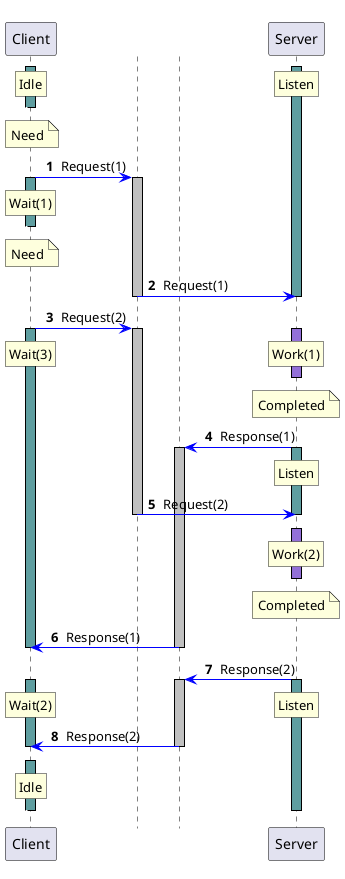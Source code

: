 @startuml
autonumber " <b>#</b> "
skinparam shadowing false
skinparam sequence {
ArrowColor Black
ActorBorderColor Black
LifeLineBorderColor Black
LifeLineBackgroundColor Black
ParticipantBorderColor Black
}
skinparam ControlBorderColor White
skinparam ControlBackgroundColor White
participant "Client" as A0 order 10100
activate A0 #CadetBlue
participant "Server" as A1 order 10200
activate A1 #CadetBlue
rnote over A0 : Idle
/ rnote over A1 : Listen
autonumber stop
[<[#White]-- A0
autonumber resume
deactivate A0
note over A0 : Need
control " " as T0 order 10101
A0 -[#Blue]> T0 : Request(1)
activate T0 #Silver
activate A0 #CadetBlue
rnote over A0 : Wait(1)
autonumber stop
[<[#White]-- A0
autonumber resume
deactivate A0
note over A0 : Need
T0 -[#Blue]> A1 : Request(1)
deactivate T0
deactivate A1
A0 -[#Blue]> T0 : Request(2)
activate T0 #Silver
activate A0 #CadetBlue
activate A1 #MediumPurple
rnote over A0 : Wait(3)
/ rnote over A1 : Work(1)
autonumber stop
[<[#White]-- A0
autonumber resume
deactivate A1
note over A1 : Completed
control " " as T1 order 10199
A1 -[#Blue]> T1 : Response(1)
activate T1 #Silver
activate A1 #CadetBlue
rnote over A1 : Listen
T0 -[#Blue]> A1 : Request(2)
deactivate T0
deactivate A1
autonumber stop
[<[#White]-- A0
autonumber resume
activate A1 #MediumPurple
rnote over A1 : Work(2)
autonumber stop
[<[#White]-- A0
autonumber resume
deactivate A1
note over A1 : Completed
T1 -[#Blue]> A0 : Response(1)
deactivate T1
deactivate A0
A1 -[#Blue]> T1 : Response(2)
activate T1 #Silver
activate A1 #CadetBlue
activate A0 #CadetBlue
rnote over A1 : Listen
/ rnote over A0 : Wait(2)
T1 -[#Blue]> A0 : Response(2)
deactivate T1
deactivate A0
autonumber stop
[<[#White]-- A0
autonumber resume
activate A0 #CadetBlue
rnote over A0 : Idle
autonumber stop
[<[#White]-- A0
autonumber resume
deactivate A0
deactivate A1
@enduml
